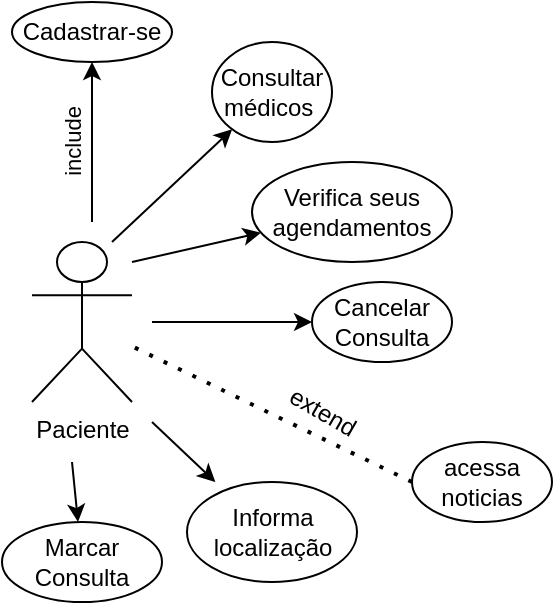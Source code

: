 <mxfile version="22.0.8" type="device">
  <diagram name="Página-1" id="uHNMV3aA9SenxnczRpUz">
    <mxGraphModel dx="637" dy="343" grid="1" gridSize="10" guides="1" tooltips="1" connect="1" arrows="1" fold="1" page="1" pageScale="1" pageWidth="827" pageHeight="1169" math="0" shadow="0">
      <root>
        <mxCell id="0" />
        <mxCell id="1" parent="0" />
        <mxCell id="ZPAJc-RZ4BtbZJU-FRVr-1" value="Paciente" style="shape=umlActor;verticalLabelPosition=bottom;verticalAlign=top;html=1;outlineConnect=0;" parent="1" vertex="1">
          <mxGeometry x="80" y="170" width="50" height="80" as="geometry" />
        </mxCell>
        <mxCell id="ZPAJc-RZ4BtbZJU-FRVr-4" value="Marcar Consulta" style="ellipse;whiteSpace=wrap;html=1;" parent="1" vertex="1">
          <mxGeometry x="65" y="310" width="80" height="40" as="geometry" />
        </mxCell>
        <mxCell id="ZPAJc-RZ4BtbZJU-FRVr-5" value="Cadastrar-se" style="ellipse;whiteSpace=wrap;html=1;" parent="1" vertex="1">
          <mxGeometry x="70" y="50" width="80" height="30" as="geometry" />
        </mxCell>
        <mxCell id="ZPAJc-RZ4BtbZJU-FRVr-7" value="Cancelar Consulta" style="ellipse;whiteSpace=wrap;html=1;" parent="1" vertex="1">
          <mxGeometry x="220" y="190" width="70" height="40" as="geometry" />
        </mxCell>
        <mxCell id="ZPAJc-RZ4BtbZJU-FRVr-8" value="Consultar médicos&amp;nbsp;" style="ellipse;whiteSpace=wrap;html=1;" parent="1" vertex="1">
          <mxGeometry x="170" y="70" width="60" height="50" as="geometry" />
        </mxCell>
        <mxCell id="ZPAJc-RZ4BtbZJU-FRVr-9" value="Verifica seus agendamentos" style="ellipse;whiteSpace=wrap;html=1;" parent="1" vertex="1">
          <mxGeometry x="190" y="130" width="100" height="50" as="geometry" />
        </mxCell>
        <mxCell id="ZPAJc-RZ4BtbZJU-FRVr-10" value="acessa noticias" style="ellipse;whiteSpace=wrap;html=1;" parent="1" vertex="1">
          <mxGeometry x="270" y="270" width="70" height="40" as="geometry" />
        </mxCell>
        <mxCell id="ZPAJc-RZ4BtbZJU-FRVr-11" value="Informa localização" style="ellipse;whiteSpace=wrap;html=1;" parent="1" vertex="1">
          <mxGeometry x="157.5" y="290" width="85" height="50" as="geometry" />
        </mxCell>
        <mxCell id="ZPAJc-RZ4BtbZJU-FRVr-13" value="" style="endArrow=classic;html=1;rounded=0;entryX=0.5;entryY=1;entryDx=0;entryDy=0;" parent="1" target="ZPAJc-RZ4BtbZJU-FRVr-5" edge="1">
          <mxGeometry width="50" height="50" relative="1" as="geometry">
            <mxPoint x="110" y="160" as="sourcePoint" />
            <mxPoint x="150" y="120" as="targetPoint" />
          </mxGeometry>
        </mxCell>
        <mxCell id="scSPUbuP6-bo1m-vu0mx-4" value="include&lt;br&gt;" style="edgeLabel;html=1;align=center;verticalAlign=middle;resizable=0;points=[];rotation=-90;" parent="ZPAJc-RZ4BtbZJU-FRVr-13" vertex="1" connectable="0">
          <mxGeometry x="-0.229" y="-3" relative="1" as="geometry">
            <mxPoint x="-13" y="-9" as="offset" />
          </mxGeometry>
        </mxCell>
        <mxCell id="ZPAJc-RZ4BtbZJU-FRVr-14" value="" style="endArrow=classic;html=1;rounded=0;" parent="1" target="ZPAJc-RZ4BtbZJU-FRVr-8" edge="1">
          <mxGeometry width="50" height="50" relative="1" as="geometry">
            <mxPoint x="120" y="170" as="sourcePoint" />
            <mxPoint x="120" y="110" as="targetPoint" />
          </mxGeometry>
        </mxCell>
        <mxCell id="ZPAJc-RZ4BtbZJU-FRVr-15" value="" style="endArrow=classic;html=1;rounded=0;" parent="1" target="ZPAJc-RZ4BtbZJU-FRVr-9" edge="1">
          <mxGeometry width="50" height="50" relative="1" as="geometry">
            <mxPoint x="130" y="180" as="sourcePoint" />
            <mxPoint x="197" y="131" as="targetPoint" />
          </mxGeometry>
        </mxCell>
        <mxCell id="ZPAJc-RZ4BtbZJU-FRVr-16" value="" style="endArrow=classic;html=1;rounded=0;" parent="1" target="ZPAJc-RZ4BtbZJU-FRVr-7" edge="1">
          <mxGeometry width="50" height="50" relative="1" as="geometry">
            <mxPoint x="140" y="210" as="sourcePoint" />
            <mxPoint x="207" y="141" as="targetPoint" />
          </mxGeometry>
        </mxCell>
        <mxCell id="ZPAJc-RZ4BtbZJU-FRVr-18" value="" style="endArrow=classic;html=1;rounded=0;entryX=0.167;entryY=0;entryDx=0;entryDy=0;entryPerimeter=0;" parent="1" target="ZPAJc-RZ4BtbZJU-FRVr-11" edge="1">
          <mxGeometry width="50" height="50" relative="1" as="geometry">
            <mxPoint x="140" y="260" as="sourcePoint" />
            <mxPoint x="224" y="275" as="targetPoint" />
          </mxGeometry>
        </mxCell>
        <mxCell id="ZPAJc-RZ4BtbZJU-FRVr-19" value="" style="endArrow=classic;html=1;rounded=0;" parent="1" target="ZPAJc-RZ4BtbZJU-FRVr-4" edge="1">
          <mxGeometry width="50" height="50" relative="1" as="geometry">
            <mxPoint x="100" y="280" as="sourcePoint" />
            <mxPoint x="202" y="312" as="targetPoint" />
          </mxGeometry>
        </mxCell>
        <mxCell id="scSPUbuP6-bo1m-vu0mx-1" value="" style="endArrow=none;dashed=1;html=1;dashPattern=1 3;strokeWidth=2;rounded=0;exitX=0;exitY=0.5;exitDx=0;exitDy=0;" parent="1" source="ZPAJc-RZ4BtbZJU-FRVr-10" target="ZPAJc-RZ4BtbZJU-FRVr-1" edge="1">
          <mxGeometry width="50" height="50" relative="1" as="geometry">
            <mxPoint x="360" y="290" as="sourcePoint" />
            <mxPoint x="410" y="240" as="targetPoint" />
          </mxGeometry>
        </mxCell>
        <mxCell id="scSPUbuP6-bo1m-vu0mx-3" value="extend" style="text;html=1;align=center;verticalAlign=middle;resizable=0;points=[];autosize=1;strokeColor=none;fillColor=none;rotation=30;" parent="1" vertex="1">
          <mxGeometry x="195" y="240" width="60" height="30" as="geometry" />
        </mxCell>
      </root>
    </mxGraphModel>
  </diagram>
</mxfile>
